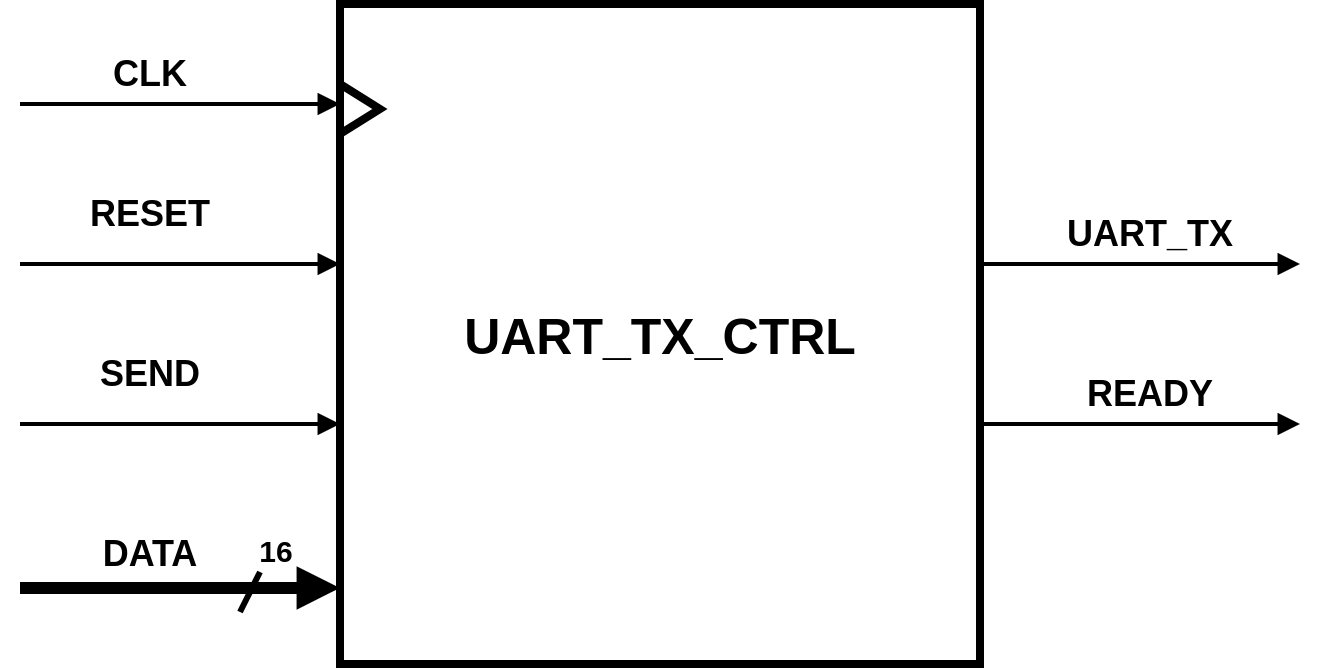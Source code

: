 <mxfile version="22.1.2" type="device">
  <diagram name="Page-1" id="_5W_vGRk1PpoZRphWPx2">
    <mxGraphModel dx="1418" dy="868" grid="1" gridSize="10" guides="1" tooltips="1" connect="1" arrows="1" fold="1" page="1" pageScale="1" pageWidth="850" pageHeight="1100" math="0" shadow="0">
      <root>
        <mxCell id="0" />
        <mxCell id="1" parent="0" />
        <mxCell id="gOg6lCbDJC_iYtEUreQA-1" value="&lt;font size=&quot;1&quot; style=&quot;&quot;&gt;&lt;b style=&quot;font-size: 25px;&quot;&gt;UART_TX_CTRL&lt;/b&gt;&lt;/font&gt;" style="rounded=0;whiteSpace=wrap;html=1;strokeWidth=4;" parent="1" vertex="1">
          <mxGeometry x="240" y="230" width="320" height="330" as="geometry" />
        </mxCell>
        <mxCell id="gOg6lCbDJC_iYtEUreQA-2" value="" style="endArrow=block;html=1;strokeWidth=2;endFill=1;rounded=0;" parent="1" edge="1">
          <mxGeometry width="50" height="50" relative="1" as="geometry">
            <mxPoint x="80" y="440" as="sourcePoint" />
            <mxPoint x="240" y="440" as="targetPoint" />
          </mxGeometry>
        </mxCell>
        <mxCell id="gOg6lCbDJC_iYtEUreQA-3" value="" style="endArrow=block;html=1;strokeWidth=2;endFill=1;rounded=0;" parent="1" edge="1">
          <mxGeometry width="50" height="50" relative="1" as="geometry">
            <mxPoint x="80" y="280" as="sourcePoint" />
            <mxPoint x="240" y="280" as="targetPoint" />
          </mxGeometry>
        </mxCell>
        <mxCell id="gOg6lCbDJC_iYtEUreQA-4" value="&lt;font size=&quot;1&quot; style=&quot;&quot;&gt;&lt;b style=&quot;font-size: 18px;&quot;&gt;CLK&lt;/b&gt;&lt;/font&gt;" style="text;html=1;strokeColor=none;fillColor=none;align=center;verticalAlign=middle;whiteSpace=wrap;rounded=0;fontSize=16;" parent="1" vertex="1">
          <mxGeometry x="110" y="250" width="70" height="30" as="geometry" />
        </mxCell>
        <mxCell id="gOg6lCbDJC_iYtEUreQA-5" value="&lt;font size=&quot;1&quot; style=&quot;&quot;&gt;&lt;b style=&quot;font-size: 18px;&quot;&gt;SEND&lt;/b&gt;&lt;/font&gt;" style="text;html=1;strokeColor=none;fillColor=none;align=center;verticalAlign=middle;whiteSpace=wrap;rounded=0;fontSize=16;" parent="1" vertex="1">
          <mxGeometry x="110" y="400" width="70" height="30" as="geometry" />
        </mxCell>
        <mxCell id="gOg6lCbDJC_iYtEUreQA-6" value="" style="triangle;whiteSpace=wrap;html=1;strokeWidth=4;" parent="1" vertex="1">
          <mxGeometry x="240" y="270" width="20" height="25" as="geometry" />
        </mxCell>
        <mxCell id="gOg6lCbDJC_iYtEUreQA-11" value="" style="endArrow=block;html=1;strokeWidth=6;endFill=1;rounded=0;" parent="1" edge="1">
          <mxGeometry width="50" height="50" relative="1" as="geometry">
            <mxPoint x="80" y="522" as="sourcePoint" />
            <mxPoint x="240" y="522" as="targetPoint" />
          </mxGeometry>
        </mxCell>
        <mxCell id="gOg6lCbDJC_iYtEUreQA-12" value="&lt;font size=&quot;1&quot; style=&quot;&quot;&gt;&lt;b style=&quot;font-size: 18px;&quot;&gt;DATA&lt;/b&gt;&lt;/font&gt;" style="text;html=1;strokeColor=none;fillColor=none;align=center;verticalAlign=middle;whiteSpace=wrap;rounded=0;fontSize=16;" parent="1" vertex="1">
          <mxGeometry x="110" y="490" width="70" height="30" as="geometry" />
        </mxCell>
        <mxCell id="gOg6lCbDJC_iYtEUreQA-13" value="&lt;b style=&quot;&quot;&gt;&lt;sub style=&quot;&quot;&gt;&lt;font style=&quot;font-size: 15px;&quot;&gt;16&lt;/font&gt;&lt;/sub&gt;&lt;/b&gt;" style="text;html=1;strokeColor=none;fillColor=none;align=center;verticalAlign=middle;whiteSpace=wrap;rounded=0;fontSize=16;" parent="1" vertex="1">
          <mxGeometry x="198" y="490" width="20" height="22" as="geometry" />
        </mxCell>
        <mxCell id="gOg6lCbDJC_iYtEUreQA-14" value="" style="endArrow=none;html=1;rounded=0;strokeWidth=3;" parent="1" edge="1">
          <mxGeometry width="50" height="50" relative="1" as="geometry">
            <mxPoint x="190" y="534" as="sourcePoint" />
            <mxPoint x="200" y="514" as="targetPoint" />
          </mxGeometry>
        </mxCell>
        <mxCell id="gOg6lCbDJC_iYtEUreQA-65" value="" style="endArrow=block;html=1;strokeWidth=2;endFill=1;rounded=0;" parent="1" edge="1">
          <mxGeometry width="50" height="50" relative="1" as="geometry">
            <mxPoint x="560" y="360" as="sourcePoint" />
            <mxPoint x="720" y="360" as="targetPoint" />
          </mxGeometry>
        </mxCell>
        <mxCell id="gOg6lCbDJC_iYtEUreQA-66" value="&lt;font size=&quot;1&quot; style=&quot;&quot;&gt;&lt;b style=&quot;font-size: 18px;&quot;&gt;UART_TX&lt;/b&gt;&lt;/font&gt;" style="text;html=1;strokeColor=none;fillColor=none;align=center;verticalAlign=middle;whiteSpace=wrap;rounded=0;fontSize=16;" parent="1" vertex="1">
          <mxGeometry x="610" y="330" width="70" height="30" as="geometry" />
        </mxCell>
        <mxCell id="gOg6lCbDJC_iYtEUreQA-67" value="" style="endArrow=block;html=1;strokeWidth=2;endFill=1;rounded=0;" parent="1" edge="1">
          <mxGeometry width="50" height="50" relative="1" as="geometry">
            <mxPoint x="560" y="440" as="sourcePoint" />
            <mxPoint x="720" y="440" as="targetPoint" />
          </mxGeometry>
        </mxCell>
        <mxCell id="gOg6lCbDJC_iYtEUreQA-68" value="&lt;font size=&quot;1&quot; style=&quot;&quot;&gt;&lt;b style=&quot;font-size: 18px;&quot;&gt;READY&lt;/b&gt;&lt;/font&gt;" style="text;html=1;strokeColor=none;fillColor=none;align=center;verticalAlign=middle;whiteSpace=wrap;rounded=0;fontSize=16;" parent="1" vertex="1">
          <mxGeometry x="610" y="410" width="70" height="30" as="geometry" />
        </mxCell>
        <mxCell id="zOXzMsWRfgPCM7L9cf1l-1" value="" style="endArrow=block;html=1;strokeWidth=2;endFill=1;rounded=0;" edge="1" parent="1">
          <mxGeometry width="50" height="50" relative="1" as="geometry">
            <mxPoint x="80" y="360" as="sourcePoint" />
            <mxPoint x="240" y="360" as="targetPoint" />
          </mxGeometry>
        </mxCell>
        <mxCell id="zOXzMsWRfgPCM7L9cf1l-2" value="&lt;font size=&quot;1&quot; style=&quot;&quot;&gt;&lt;b style=&quot;font-size: 18px;&quot;&gt;RESET&lt;/b&gt;&lt;/font&gt;" style="text;html=1;strokeColor=none;fillColor=none;align=center;verticalAlign=middle;whiteSpace=wrap;rounded=0;fontSize=16;" vertex="1" parent="1">
          <mxGeometry x="110" y="320" width="70" height="30" as="geometry" />
        </mxCell>
      </root>
    </mxGraphModel>
  </diagram>
</mxfile>
